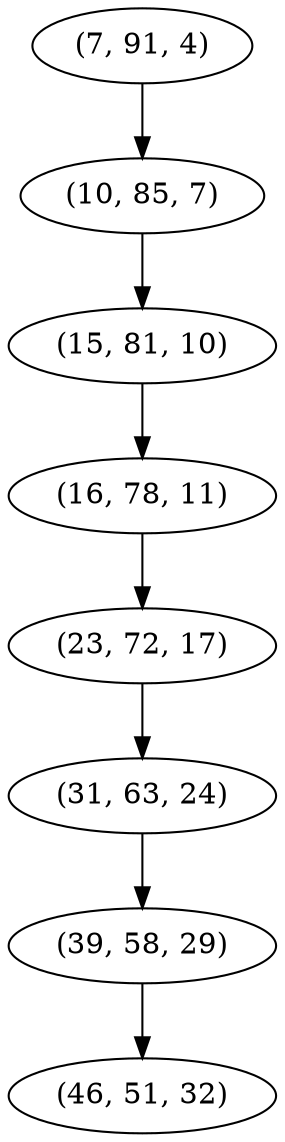 digraph tree {
    "(7, 91, 4)";
    "(10, 85, 7)";
    "(15, 81, 10)";
    "(16, 78, 11)";
    "(23, 72, 17)";
    "(31, 63, 24)";
    "(39, 58, 29)";
    "(46, 51, 32)";
    "(7, 91, 4)" -> "(10, 85, 7)";
    "(10, 85, 7)" -> "(15, 81, 10)";
    "(15, 81, 10)" -> "(16, 78, 11)";
    "(16, 78, 11)" -> "(23, 72, 17)";
    "(23, 72, 17)" -> "(31, 63, 24)";
    "(31, 63, 24)" -> "(39, 58, 29)";
    "(39, 58, 29)" -> "(46, 51, 32)";
}
